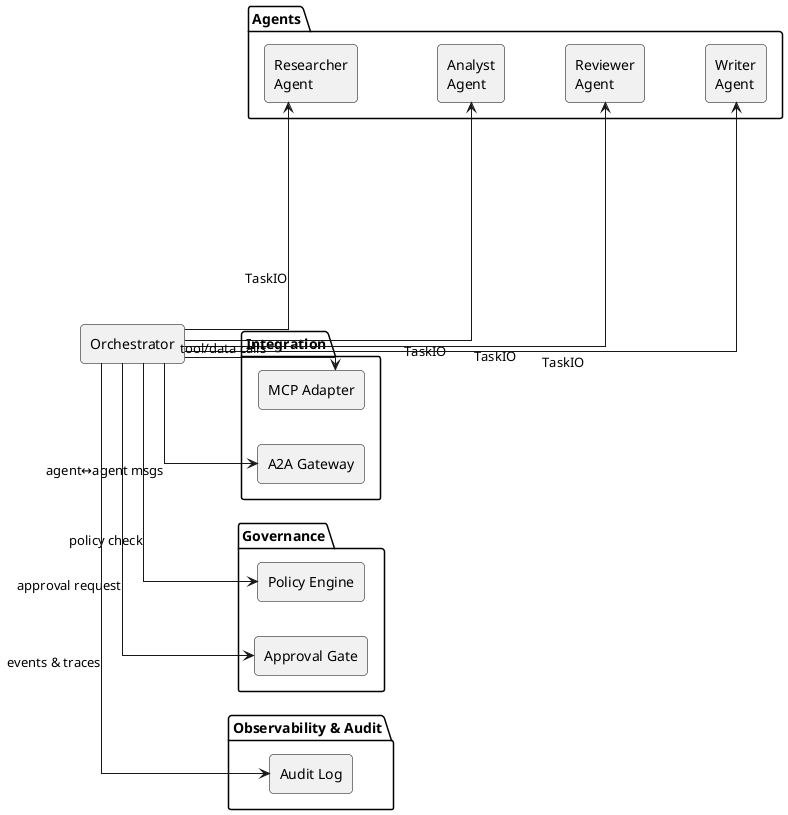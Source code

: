 @startuml
' --- Clean technical architecture view ---
hide stereotype
hide methods
hide fields
skinparam shadowing false
skinparam linetype ortho
skinparam rectangle {
  BorderColor black
  RoundCorner 8
}
left to right direction

rectangle "Orchestrator" as O

package "Agents" as AG {
  rectangle "Researcher\nAgent" as R
  rectangle "Analyst\nAgent"    as A
  rectangle "Reviewer\nAgent"   as V
  rectangle "Writer\nAgent"     as W
}

package "Integration" as IN {
  rectangle "MCP Adapter"  as MCP
  rectangle "A2A Gateway"  as A2A
}

package "Governance" as GOV {
  rectangle "Policy Engine" as P
  rectangle "Approval Gate" as G
}

package "Observability & Audit" as OBS {
  rectangle "Audit Log"     as L
}

' --- Connections (single hop from orchestrator) ---
O -right-> R : TaskIO
O -right-> A : TaskIO
O -right-> V : TaskIO
O -right-> W : TaskIO

O -down-> MCP : tool/data calls
O -down-> A2A : agent↔agent msgs
O -down-> P   : policy check
O -down-> G   : approval request
O -down-> L   : events & traces

' layout helpers (invisible)
O -[hidden]-> R
R -[hidden]-> A
A -[hidden]-> V
V -[hidden]-> W
@enduml
